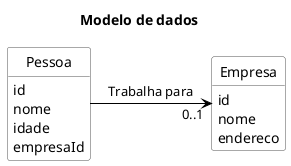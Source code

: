 @startuml dados

title "Modelo de dados"

hide circle
hide methods
hide empty members

skinparam class {
    BackgroundColor White
    ArrowColor Black
    BorderColor #505050
}

class Empresa {
    id
    nome
    endereco
}

class Pessoa {
    id
    nome
    idade
    empresaId
}


Pessoa -right-> "0..1" Empresa: Trabalha para

@enduml